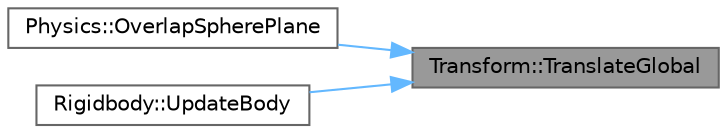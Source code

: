 digraph "Transform::TranslateGlobal"
{
 // LATEX_PDF_SIZE
  bgcolor="transparent";
  edge [fontname=Helvetica,fontsize=10,labelfontname=Helvetica,labelfontsize=10];
  node [fontname=Helvetica,fontsize=10,shape=box,height=0.2,width=0.4];
  rankdir="RL";
  Node1 [label="Transform::TranslateGlobal",height=0.2,width=0.4,color="gray40", fillcolor="grey60", style="filled", fontcolor="black",tooltip="Translates our matrix, disregarding rotation"];
  Node1 -> Node2 [dir="back",color="steelblue1",style="solid"];
  Node2 [label="Physics::OverlapSpherePlane",height=0.2,width=0.4,color="grey40", fillcolor="white", style="filled",URL="$class_physics.html#a2da5a63c31a377c4feb2fb20e23aea09",tooltip="Checks if a sphere is overlapping a plane, and depenetrates"];
  Node1 -> Node3 [dir="back",color="steelblue1",style="solid"];
  Node3 [label="Rigidbody::UpdateBody",height=0.2,width=0.4,color="grey40", fillcolor="white", style="filled",URL="$class_rigidbody.html#a3489a4d160049331712e71179e7ecebd",tooltip="Executes a physics tick on this object"];
}
